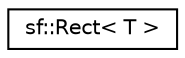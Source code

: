 digraph "Graphical Class Hierarchy"
{
  edge [fontname="Helvetica",fontsize="10",labelfontname="Helvetica",labelfontsize="10"];
  node [fontname="Helvetica",fontsize="10",shape=record];
  rankdir="LR";
  Node0 [label="sf::Rect\< T \>",height=0.2,width=0.4,color="black", fillcolor="white", style="filled",URL="$classsf_1_1_rect.html",tooltip="Utility class for manipulating 2D axis aligned rectangles. "];
}
